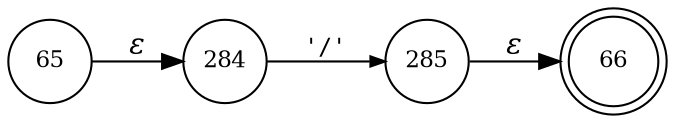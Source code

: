 digraph ATN {
rankdir=LR;
s66[fontsize=11, label="66", shape=doublecircle, fixedsize=true, width=.6];
s65[fontsize=11,label="65", shape=circle, fixedsize=true, width=.55, peripheries=1];
s284[fontsize=11,label="284", shape=circle, fixedsize=true, width=.55, peripheries=1];
s285[fontsize=11,label="285", shape=circle, fixedsize=true, width=.55, peripheries=1];
s65 -> s284 [fontname="Times-Italic", label="&epsilon;"];
s284 -> s285 [fontsize=11, fontname="Courier", arrowsize=.7, label = "'/'", arrowhead = normal];
s285 -> s66 [fontname="Times-Italic", label="&epsilon;"];
}